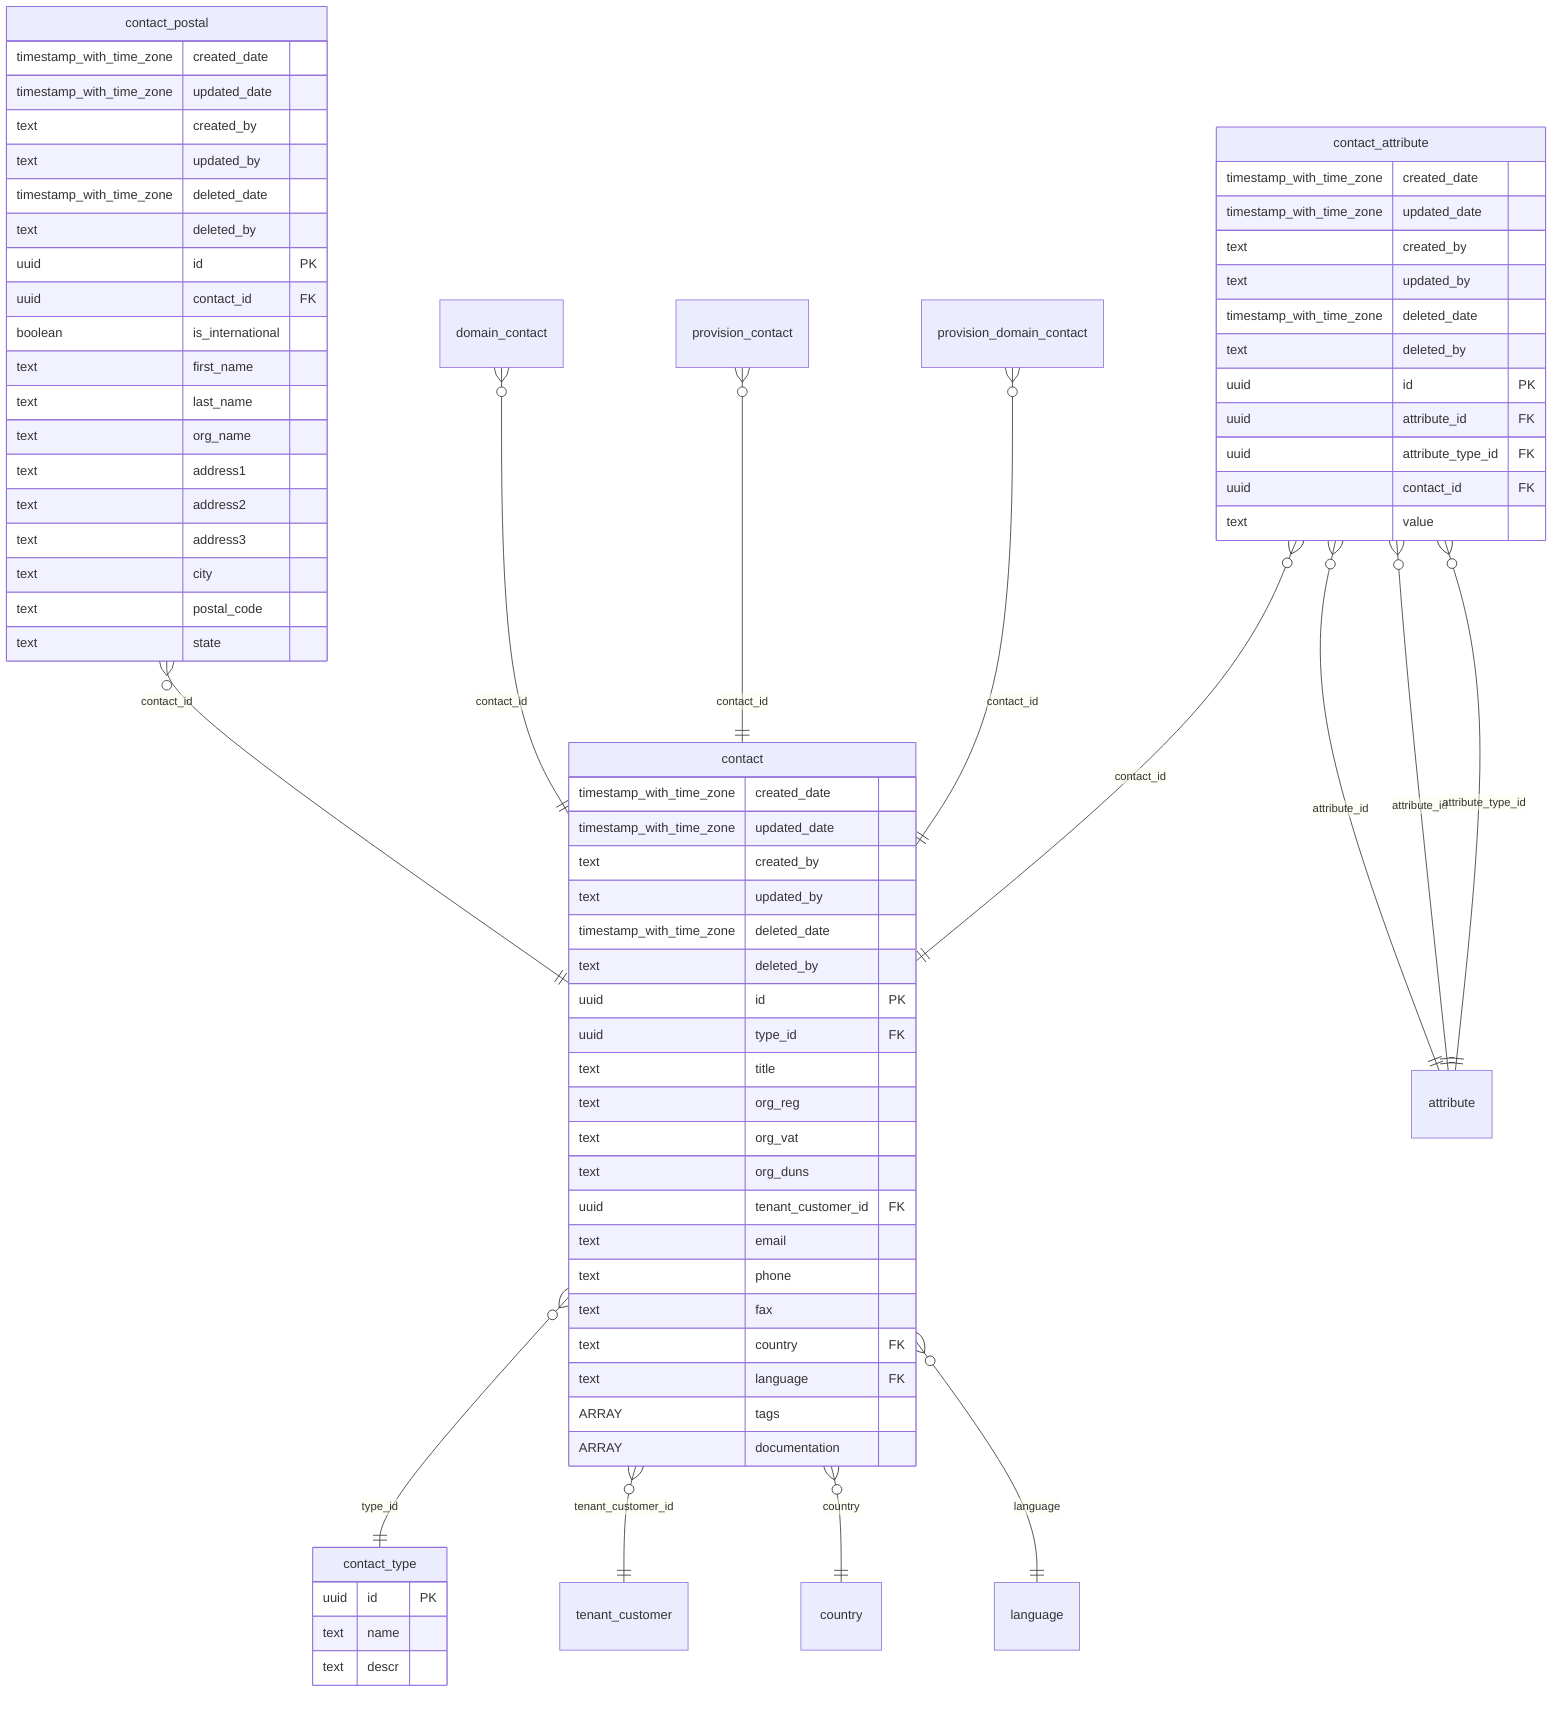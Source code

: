 erDiagram
    contact_type {
        uuid id PK
        text name 
        text descr 
    }

    contact {
        timestamp_with_time_zone created_date 
        timestamp_with_time_zone updated_date 
        text created_by 
        text updated_by 
        timestamp_with_time_zone deleted_date 
        text deleted_by 
        uuid id PK
        uuid type_id FK
        text title 
        text org_reg 
        text org_vat 
        text org_duns 
        uuid tenant_customer_id FK
        text email 
        text phone 
        text fax 
        text country FK
        text language FK       
        ARRAY tags 
        ARRAY documentation 
    }

    contact_postal {
        timestamp_with_time_zone created_date 
        timestamp_with_time_zone updated_date 
        text created_by 
        text updated_by 
        timestamp_with_time_zone deleted_date 
        text deleted_by 
        uuid id PK
        uuid contact_id FK
        boolean is_international 
        text first_name 
        text last_name 
        text org_name 
        text address1 
        text address2 
        text address3 
        text city 
        text postal_code 
        text state 
    }

    contact_attribute {
        timestamp_with_time_zone created_date 
        timestamp_with_time_zone updated_date 
        text created_by 
        text updated_by 
        timestamp_with_time_zone deleted_date 
        text deleted_by 
        uuid id PK
        uuid attribute_id FK
        uuid attribute_type_id FK
        uuid contact_id FK
        text value 
    }

    contact }o--|| contact_type : "type_id"
    contact_attribute }o--|| contact : "contact_id"
    contact }o--|| tenant_customer : "tenant_customer_id"
    contact }o--|| country : "country"
    contact }o--|| language : "language"
    contact_postal }o--|| contact : "contact_id"
    domain_contact }o--|| contact : "contact_id"
    provision_contact }o--|| contact : "contact_id"
    provision_domain_contact }o--|| contact : "contact_id"
    contact_attribute }o--|| attribute : "attribute_id"
    contact_attribute }o--|| attribute : "attribute_id"
    contact_attribute }o--|| attribute : "attribute_type_id"